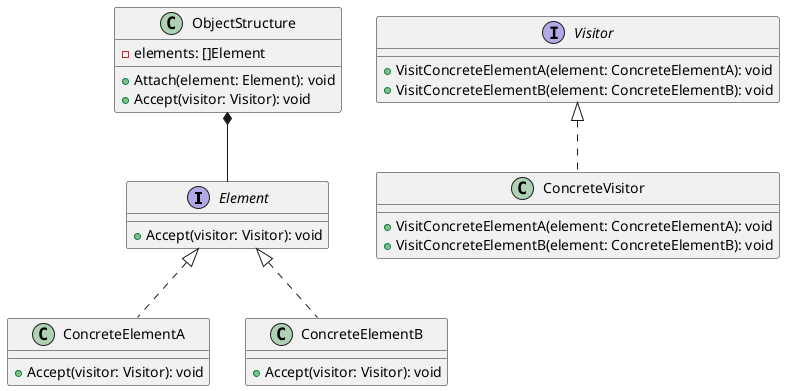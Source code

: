 @startuml

interface Element {
    + Accept(visitor: Visitor): void
}

class ConcreteElementA {
    + Accept(visitor: Visitor): void
}

class ConcreteElementB {
    + Accept(visitor: Visitor): void
}

interface Visitor {
    + VisitConcreteElementA(element: ConcreteElementA): void
    + VisitConcreteElementB(element: ConcreteElementB): void
}

class ConcreteVisitor {
    + VisitConcreteElementA(element: ConcreteElementA): void
    + VisitConcreteElementB(element: ConcreteElementB): void
}

class ObjectStructure {
    - elements: []Element
    + Attach(element: Element): void
    + Accept(visitor: Visitor): void
}

Element <|.. ConcreteElementA
Element <|.. ConcreteElementB

Visitor <|.. ConcreteVisitor

ObjectStructure *-- Element

@enduml

